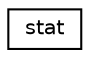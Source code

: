 digraph "Graphical Class Hierarchy"
{
 // LATEX_PDF_SIZE
  edge [fontname="Helvetica",fontsize="10",labelfontname="Helvetica",labelfontsize="10"];
  node [fontname="Helvetica",fontsize="10",shape=record];
  rankdir="LR";
  Node0 [label="stat",height=0.2,width=0.4,color="black", fillcolor="white", style="filled",URL="$structstat.html",tooltip=" "];
}
